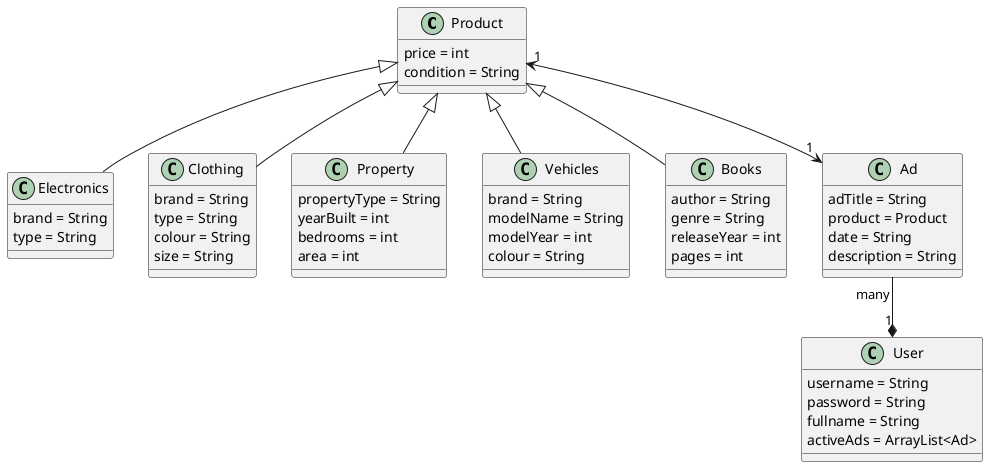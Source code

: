 @startuml ClassDiagram
class Product

Product : price = int
Product : condition = String

Product <|-- Electronics
Electronics : brand = String
Electronics : type = String

Product <|-- Clothing
Clothing : brand = String
Clothing : type = String
Clothing : colour = String
Clothing : size = String

Product <|-- Property 
Property : propertyType = String
Property : yearBuilt = int
Property : bedrooms = int
Property : area = int

Product <|-- Vehicles
Vehicles : brand = String
Vehicles : modelName = String
Vehicles : modelYear = int
Vehicles : colour = String

Product <|-- Books
Books : author = String
Books : genre = String
Books : releaseYear = int
Books : pages = int

Product "1"<-->"1" Ad
Ad : adTitle = String
Ad : product = Product
Ad : date = String
Ad : description = String

Ad "many"--*"1" User
User : username = String
User : password = String
User : fullname = String
User : activeAds = ArrayList<Ad>

@enduml